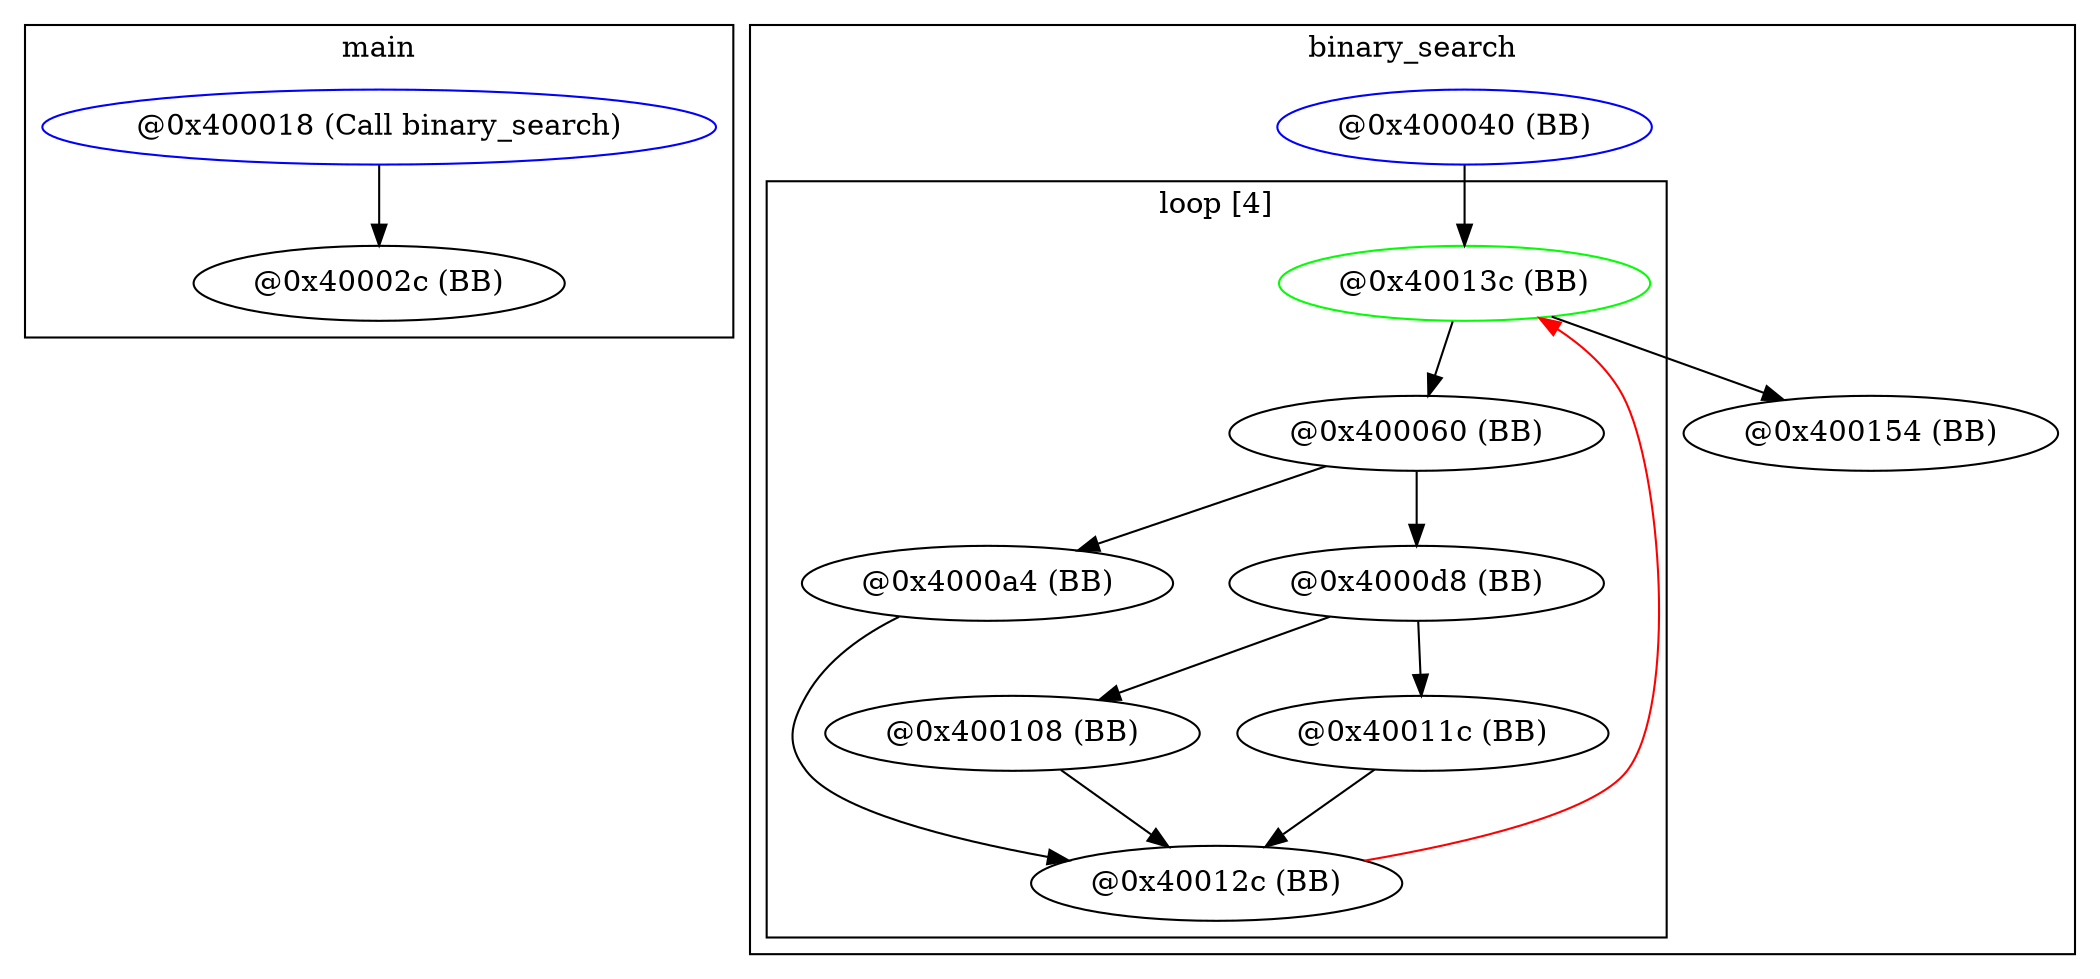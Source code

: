 digraph G {
subgraph cluster_main {
graph [label = "main"];
node0x1611100 [label = "@0x400018 (Call binary_search)" ,color="blue"];
node0x160ea00 [label = "@0x40002c (BB)"];
}
subgraph cluster_binary_search {
graph [label = "binary_search"];
subgraph cluster_loop0x16a4b10 {
graph [label = "loop [4]"];
node0x16a2c40 [label = "@0x40013c (BB)" ,color="green"];
node0x16a2080 [label = "@0x40012c (BB)"];
node0x1614d60 [label = "@0x4000a4 (BB)"];
node0x1611e50 [label = "@0x400060 (BB)"];
node0x16275d0 [label = "@0x400108 (BB)"];
node0x1625540 [label = "@0x4000d8 (BB)"];
node0x16a16c0 [label = "@0x40011c (BB)"];
}
node0x160f1b0 [label = "@0x400040 (BB)" ,color="blue"];
node0x1611e50;
node0x1614d60;
node0x1625540;
node0x16275d0;
node0x16a16c0;
node0x16a2080;
node0x16a2c40;
node0x16a3d00 [label = "@0x400154 (BB)"];
}
node0x1611100 -> node0x160ea00;
node0x160f1b0 -> node0x16a2c40;
node0x1611e50 -> node0x1614d60;
node0x1611e50 -> node0x1625540;
node0x1614d60 -> node0x16a2080;
node0x1625540 -> node0x16275d0;
node0x1625540 -> node0x16a16c0;
node0x16275d0 -> node0x16a2080;
node0x16a16c0 -> node0x16a2080;
node0x16a2080 -> node0x16a2c40[color="red"];
node0x16a2c40 -> node0x1611e50;
node0x16a2c40 -> node0x16a3d00;
}
